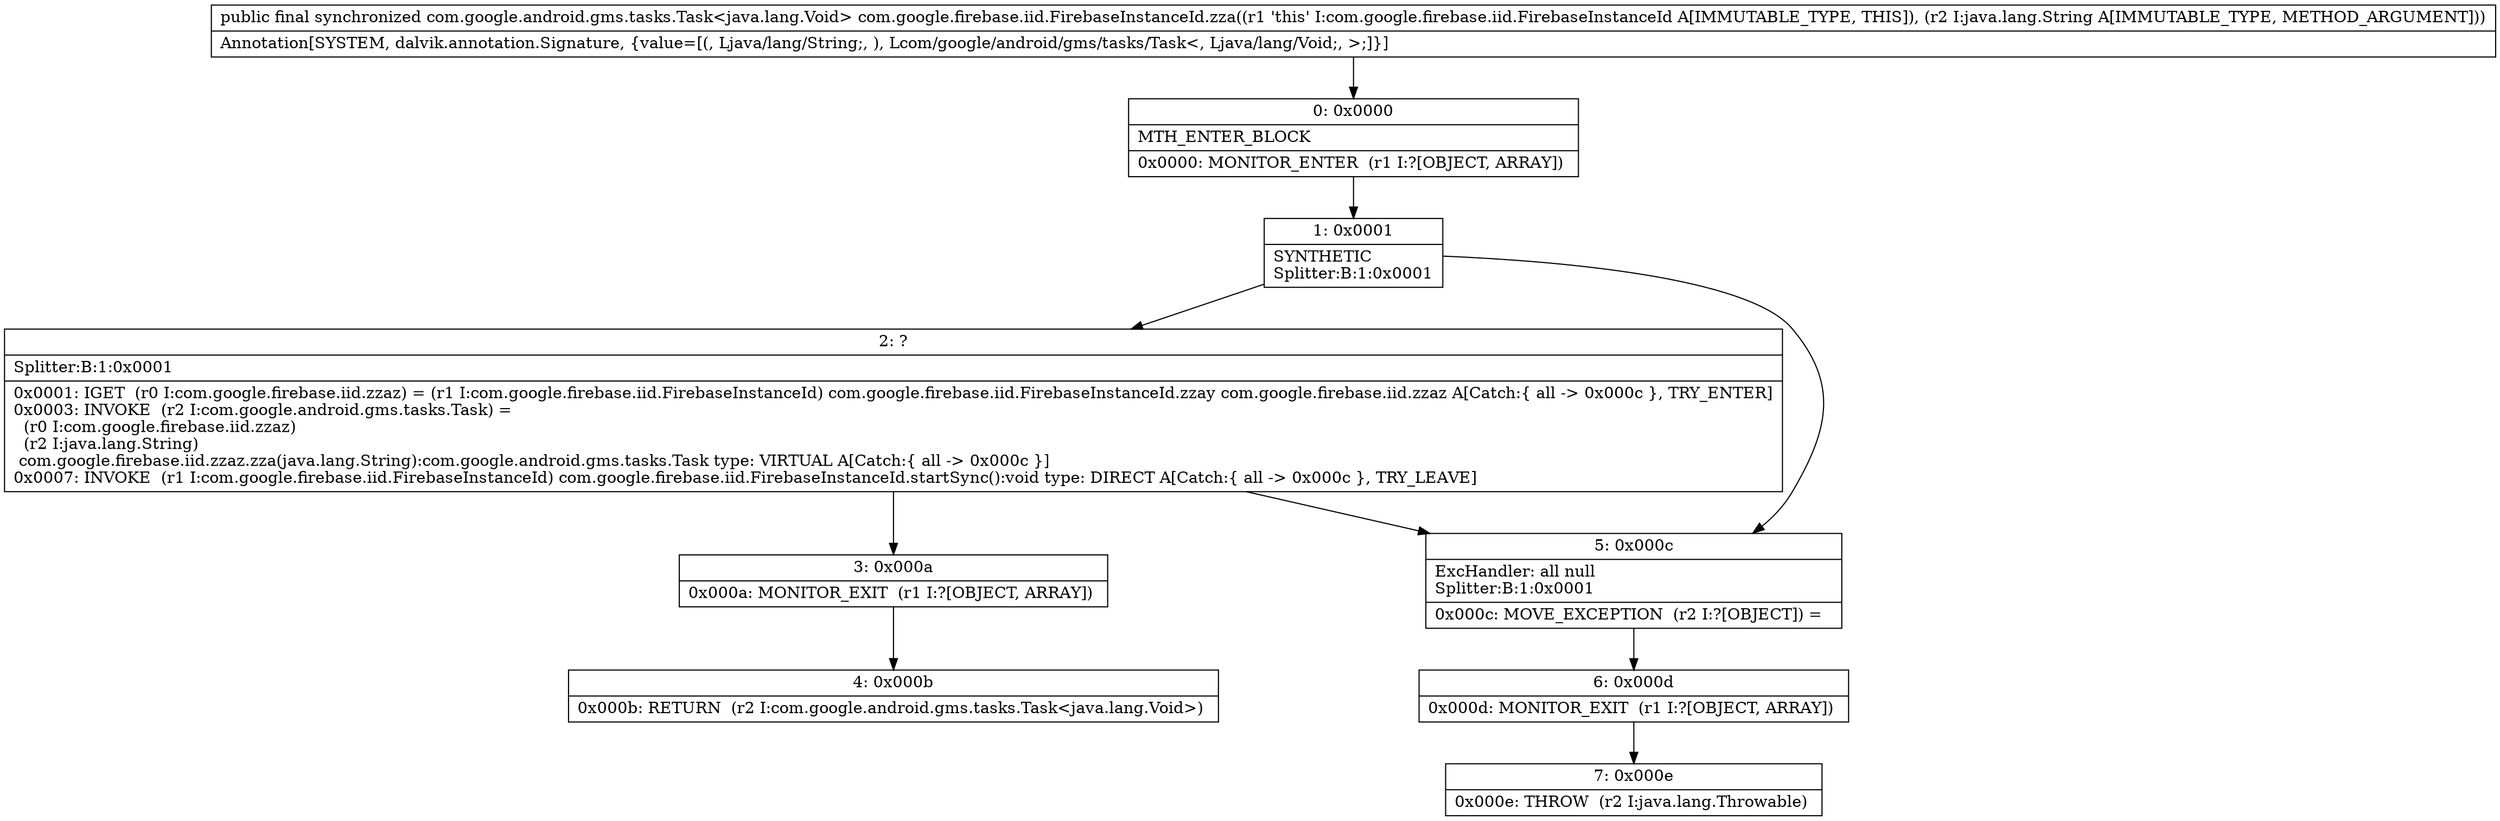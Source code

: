 digraph "CFG forcom.google.firebase.iid.FirebaseInstanceId.zza(Ljava\/lang\/String;)Lcom\/google\/android\/gms\/tasks\/Task;" {
Node_0 [shape=record,label="{0\:\ 0x0000|MTH_ENTER_BLOCK\l|0x0000: MONITOR_ENTER  (r1 I:?[OBJECT, ARRAY]) \l}"];
Node_1 [shape=record,label="{1\:\ 0x0001|SYNTHETIC\lSplitter:B:1:0x0001\l}"];
Node_2 [shape=record,label="{2\:\ ?|Splitter:B:1:0x0001\l|0x0001: IGET  (r0 I:com.google.firebase.iid.zzaz) = (r1 I:com.google.firebase.iid.FirebaseInstanceId) com.google.firebase.iid.FirebaseInstanceId.zzay com.google.firebase.iid.zzaz A[Catch:\{ all \-\> 0x000c \}, TRY_ENTER]\l0x0003: INVOKE  (r2 I:com.google.android.gms.tasks.Task) = \l  (r0 I:com.google.firebase.iid.zzaz)\l  (r2 I:java.lang.String)\l com.google.firebase.iid.zzaz.zza(java.lang.String):com.google.android.gms.tasks.Task type: VIRTUAL A[Catch:\{ all \-\> 0x000c \}]\l0x0007: INVOKE  (r1 I:com.google.firebase.iid.FirebaseInstanceId) com.google.firebase.iid.FirebaseInstanceId.startSync():void type: DIRECT A[Catch:\{ all \-\> 0x000c \}, TRY_LEAVE]\l}"];
Node_3 [shape=record,label="{3\:\ 0x000a|0x000a: MONITOR_EXIT  (r1 I:?[OBJECT, ARRAY]) \l}"];
Node_4 [shape=record,label="{4\:\ 0x000b|0x000b: RETURN  (r2 I:com.google.android.gms.tasks.Task\<java.lang.Void\>) \l}"];
Node_5 [shape=record,label="{5\:\ 0x000c|ExcHandler: all null\lSplitter:B:1:0x0001\l|0x000c: MOVE_EXCEPTION  (r2 I:?[OBJECT]) =  \l}"];
Node_6 [shape=record,label="{6\:\ 0x000d|0x000d: MONITOR_EXIT  (r1 I:?[OBJECT, ARRAY]) \l}"];
Node_7 [shape=record,label="{7\:\ 0x000e|0x000e: THROW  (r2 I:java.lang.Throwable) \l}"];
MethodNode[shape=record,label="{public final synchronized com.google.android.gms.tasks.Task\<java.lang.Void\> com.google.firebase.iid.FirebaseInstanceId.zza((r1 'this' I:com.google.firebase.iid.FirebaseInstanceId A[IMMUTABLE_TYPE, THIS]), (r2 I:java.lang.String A[IMMUTABLE_TYPE, METHOD_ARGUMENT]))  | Annotation[SYSTEM, dalvik.annotation.Signature, \{value=[(, Ljava\/lang\/String;, ), Lcom\/google\/android\/gms\/tasks\/Task\<, Ljava\/lang\/Void;, \>;]\}]\l}"];
MethodNode -> Node_0;
Node_0 -> Node_1;
Node_1 -> Node_2;
Node_1 -> Node_5;
Node_2 -> Node_3;
Node_2 -> Node_5;
Node_3 -> Node_4;
Node_5 -> Node_6;
Node_6 -> Node_7;
}


